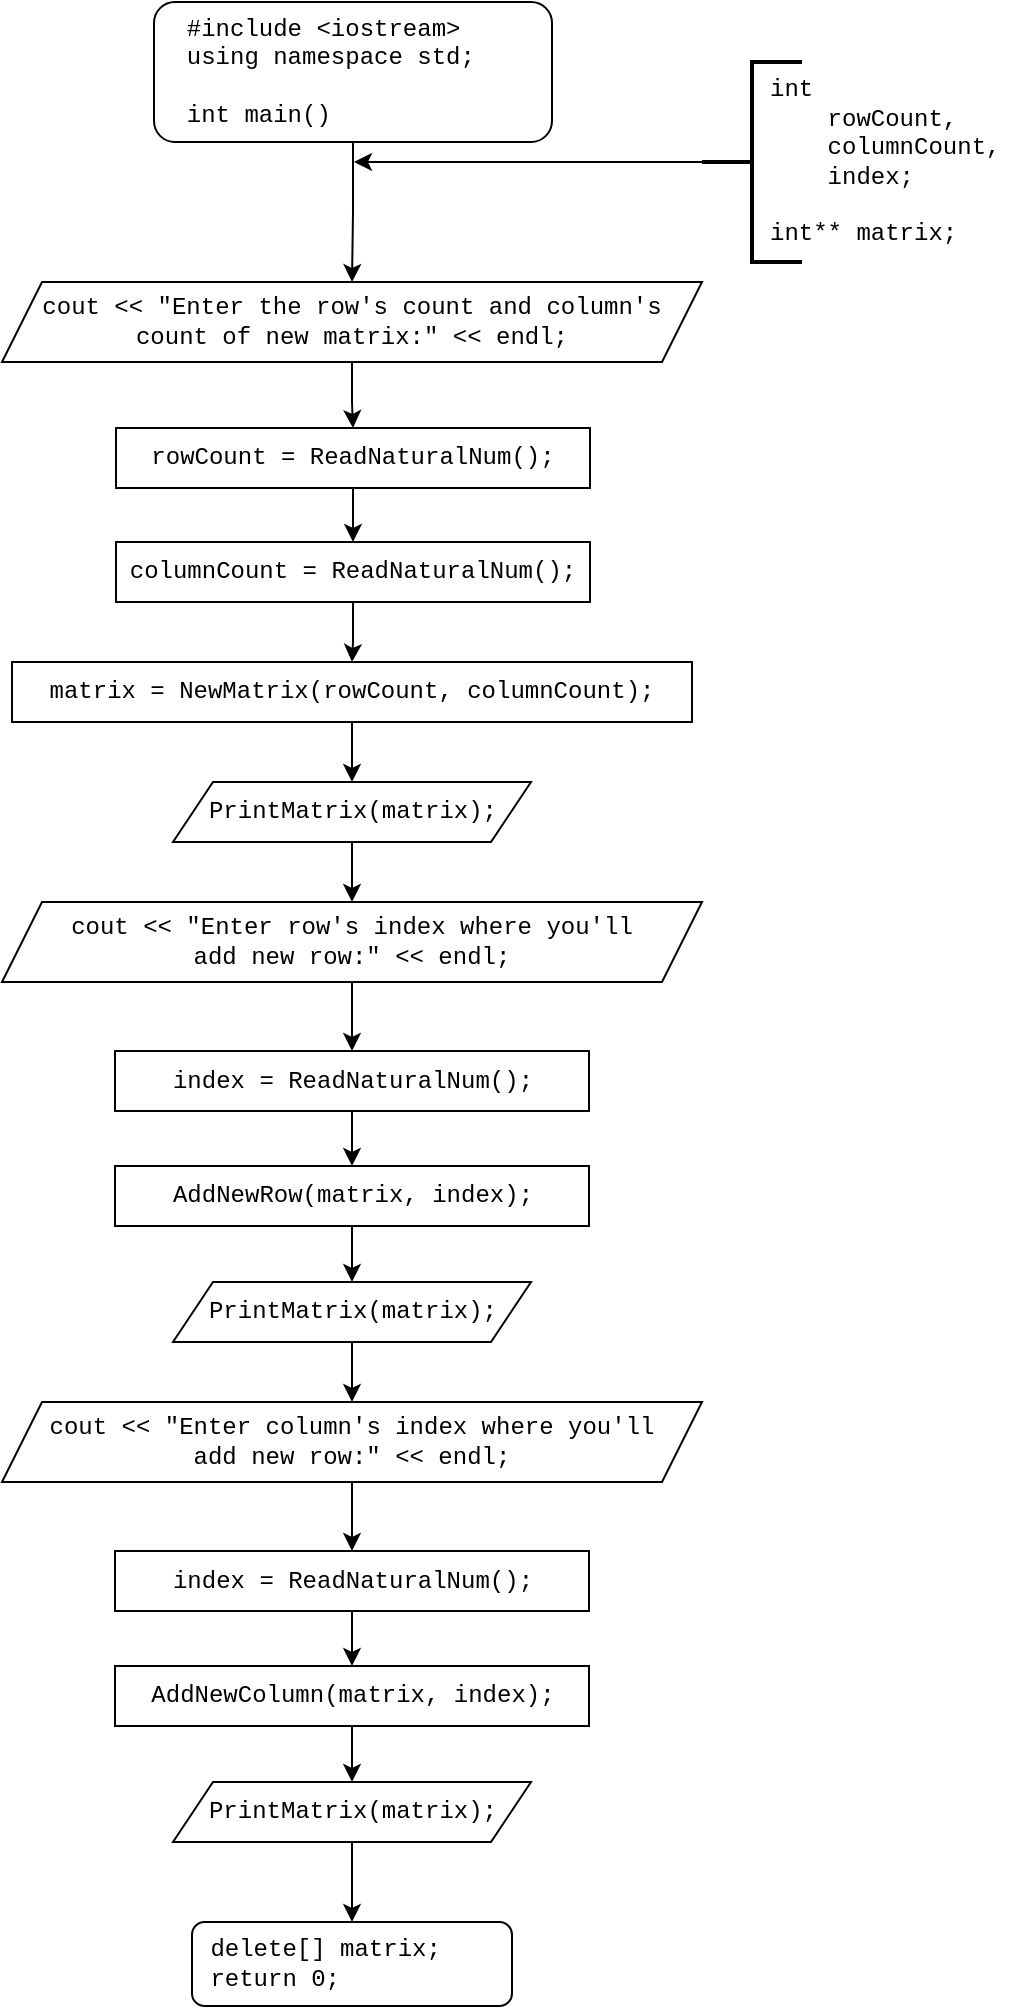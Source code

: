 <mxfile version="14.1.8" type="device"><diagram id="gei8fxE_gcBoxu9i4xNb" name="Страница 1"><mxGraphModel dx="1551" dy="1166" grid="1" gridSize="10" guides="1" tooltips="1" connect="1" arrows="1" fold="1" page="1" pageScale="1" pageWidth="827" pageHeight="1169" math="0" shadow="0"><root><mxCell id="0"/><mxCell id="1" parent="0"/><mxCell id="vdR_5ufFckhUfVUMM-vi-4" style="edgeStyle=orthogonalEdgeStyle;rounded=0;orthogonalLoop=1;jettySize=auto;html=1;entryX=0.5;entryY=0;entryDx=0;entryDy=0;fontFamily=Courier New;" edge="1" parent="1" source="vdR_5ufFckhUfVUMM-vi-1" target="vdR_5ufFckhUfVUMM-vi-3"><mxGeometry relative="1" as="geometry"/></mxCell><mxCell id="vdR_5ufFckhUfVUMM-vi-1" value="&lt;div&gt;&amp;nbsp; #include &amp;lt;iostream&amp;gt;&lt;/div&gt;&lt;div&gt;&amp;nbsp; using namespace std;&lt;/div&gt;&lt;div&gt;&amp;nbsp;&amp;nbsp;&lt;/div&gt;&lt;div&gt;&amp;nbsp; int main()&lt;/div&gt;" style="rounded=1;whiteSpace=wrap;html=1;fontFamily=Courier New;align=left;" vertex="1" parent="1"><mxGeometry x="314" y="30" width="199" height="70" as="geometry"/></mxCell><mxCell id="vdR_5ufFckhUfVUMM-vi-9" style="edgeStyle=orthogonalEdgeStyle;rounded=0;orthogonalLoop=1;jettySize=auto;html=1;entryX=0.5;entryY=0;entryDx=0;entryDy=0;fontFamily=Courier New;" edge="1" parent="1" source="vdR_5ufFckhUfVUMM-vi-3" target="vdR_5ufFckhUfVUMM-vi-8"><mxGeometry relative="1" as="geometry"/></mxCell><mxCell id="vdR_5ufFckhUfVUMM-vi-3" value="cout &amp;lt;&amp;lt; &quot;Enter the row's count and column's count of new matrix:&quot; &amp;lt;&amp;lt; endl;" style="shape=parallelogram;perimeter=parallelogramPerimeter;whiteSpace=wrap;html=1;fixedSize=1;fontFamily=Courier New;align=center;" vertex="1" parent="1"><mxGeometry x="238" y="170" width="350" height="40" as="geometry"/></mxCell><mxCell id="vdR_5ufFckhUfVUMM-vi-6" style="edgeStyle=orthogonalEdgeStyle;rounded=0;orthogonalLoop=1;jettySize=auto;html=1;fontFamily=Courier New;exitX=0;exitY=0.5;exitDx=0;exitDy=0;exitPerimeter=0;" edge="1" parent="1" source="vdR_5ufFckhUfVUMM-vi-5"><mxGeometry relative="1" as="geometry"><mxPoint x="414" y="110" as="targetPoint"/><mxPoint x="582" y="110" as="sourcePoint"/></mxGeometry></mxCell><mxCell id="vdR_5ufFckhUfVUMM-vi-5" value="" style="strokeWidth=2;html=1;shape=mxgraph.flowchart.annotation_2;align=left;labelPosition=right;pointerEvents=1;fontFamily=Courier New;" vertex="1" parent="1"><mxGeometry x="588" y="60" width="50" height="100" as="geometry"/></mxCell><mxCell id="vdR_5ufFckhUfVUMM-vi-7" value="&lt;div&gt;int&amp;nbsp;&lt;/div&gt;&lt;div&gt;&amp;nbsp; &amp;nbsp; rowCount,&lt;/div&gt;&lt;div&gt;&amp;nbsp; &amp;nbsp; columnCount,&lt;/div&gt;&lt;div&gt;&amp;nbsp; &amp;nbsp; index;&lt;/div&gt;&lt;div&gt;&lt;br&gt;&lt;/div&gt;&lt;div&gt;int** matrix;&lt;/div&gt;" style="text;html=1;strokeColor=none;fillColor=none;align=left;verticalAlign=middle;whiteSpace=wrap;rounded=0;fontFamily=Courier New;" vertex="1" parent="1"><mxGeometry x="620" y="65" width="130" height="90" as="geometry"/></mxCell><mxCell id="vdR_5ufFckhUfVUMM-vi-14" style="edgeStyle=orthogonalEdgeStyle;rounded=0;orthogonalLoop=1;jettySize=auto;html=1;entryX=0.5;entryY=0;entryDx=0;entryDy=0;fontFamily=Courier New;" edge="1" parent="1" source="vdR_5ufFckhUfVUMM-vi-8" target="vdR_5ufFckhUfVUMM-vi-13"><mxGeometry relative="1" as="geometry"/></mxCell><mxCell id="vdR_5ufFckhUfVUMM-vi-8" value="rowCount = ReadNaturalNum();" style="rounded=0;whiteSpace=wrap;html=1;fontFamily=Courier New;align=center;" vertex="1" parent="1"><mxGeometry x="295" y="243" width="237" height="30" as="geometry"/></mxCell><mxCell id="vdR_5ufFckhUfVUMM-vi-16" style="edgeStyle=orthogonalEdgeStyle;rounded=0;orthogonalLoop=1;jettySize=auto;html=1;entryX=0.5;entryY=0;entryDx=0;entryDy=0;fontFamily=Courier New;" edge="1" parent="1" source="vdR_5ufFckhUfVUMM-vi-13" target="vdR_5ufFckhUfVUMM-vi-15"><mxGeometry relative="1" as="geometry"/></mxCell><mxCell id="vdR_5ufFckhUfVUMM-vi-13" value="columnCount = ReadNaturalNum();" style="rounded=0;whiteSpace=wrap;html=1;fontFamily=Courier New;align=center;" vertex="1" parent="1"><mxGeometry x="295" y="300" width="237" height="30" as="geometry"/></mxCell><mxCell id="vdR_5ufFckhUfVUMM-vi-18" style="edgeStyle=orthogonalEdgeStyle;rounded=0;orthogonalLoop=1;jettySize=auto;html=1;fontFamily=Courier New;" edge="1" parent="1" source="vdR_5ufFckhUfVUMM-vi-15" target="vdR_5ufFckhUfVUMM-vi-17"><mxGeometry relative="1" as="geometry"/></mxCell><mxCell id="vdR_5ufFckhUfVUMM-vi-15" value="matrix = NewMatrix(rowCount, columnCount);" style="rounded=0;whiteSpace=wrap;html=1;fontFamily=Courier New;align=center;" vertex="1" parent="1"><mxGeometry x="243" y="360" width="340" height="30" as="geometry"/></mxCell><mxCell id="vdR_5ufFckhUfVUMM-vi-20" style="edgeStyle=orthogonalEdgeStyle;rounded=0;orthogonalLoop=1;jettySize=auto;html=1;fontFamily=Courier New;" edge="1" parent="1" source="vdR_5ufFckhUfVUMM-vi-17" target="vdR_5ufFckhUfVUMM-vi-19"><mxGeometry relative="1" as="geometry"/></mxCell><mxCell id="vdR_5ufFckhUfVUMM-vi-17" value="PrintMatrix(matrix);" style="shape=parallelogram;perimeter=parallelogramPerimeter;whiteSpace=wrap;html=1;fixedSize=1;fontFamily=Courier New;align=center;" vertex="1" parent="1"><mxGeometry x="323.5" y="420" width="179" height="30" as="geometry"/></mxCell><mxCell id="vdR_5ufFckhUfVUMM-vi-22" style="edgeStyle=orthogonalEdgeStyle;rounded=0;orthogonalLoop=1;jettySize=auto;html=1;fontFamily=Courier New;" edge="1" parent="1" source="vdR_5ufFckhUfVUMM-vi-19" target="vdR_5ufFckhUfVUMM-vi-21"><mxGeometry relative="1" as="geometry"/></mxCell><mxCell id="vdR_5ufFckhUfVUMM-vi-19" value="cout &amp;lt;&amp;lt; &quot;Enter row's index where you'll &lt;br&gt;add new row:&quot; &amp;lt;&amp;lt; endl;" style="shape=parallelogram;perimeter=parallelogramPerimeter;whiteSpace=wrap;html=1;fixedSize=1;fontFamily=Courier New;align=center;" vertex="1" parent="1"><mxGeometry x="238" y="480" width="350" height="40" as="geometry"/></mxCell><mxCell id="vdR_5ufFckhUfVUMM-vi-24" style="edgeStyle=orthogonalEdgeStyle;rounded=0;orthogonalLoop=1;jettySize=auto;html=1;fontFamily=Courier New;" edge="1" parent="1" source="vdR_5ufFckhUfVUMM-vi-21" target="vdR_5ufFckhUfVUMM-vi-23"><mxGeometry relative="1" as="geometry"/></mxCell><mxCell id="vdR_5ufFckhUfVUMM-vi-21" value="index = ReadNaturalNum();" style="rounded=0;whiteSpace=wrap;html=1;fontFamily=Courier New;align=center;" vertex="1" parent="1"><mxGeometry x="294.5" y="554.5" width="237" height="30" as="geometry"/></mxCell><mxCell id="vdR_5ufFckhUfVUMM-vi-26" style="edgeStyle=orthogonalEdgeStyle;rounded=0;orthogonalLoop=1;jettySize=auto;html=1;entryX=0.5;entryY=0;entryDx=0;entryDy=0;fontFamily=Courier New;" edge="1" parent="1" source="vdR_5ufFckhUfVUMM-vi-23" target="vdR_5ufFckhUfVUMM-vi-25"><mxGeometry relative="1" as="geometry"/></mxCell><mxCell id="vdR_5ufFckhUfVUMM-vi-23" value="AddNewRow(matrix, index);" style="rounded=0;whiteSpace=wrap;html=1;fontFamily=Courier New;align=center;" vertex="1" parent="1"><mxGeometry x="294.5" y="612" width="237" height="30" as="geometry"/></mxCell><mxCell id="vdR_5ufFckhUfVUMM-vi-34" style="edgeStyle=orthogonalEdgeStyle;rounded=0;orthogonalLoop=1;jettySize=auto;html=1;entryX=0.5;entryY=0;entryDx=0;entryDy=0;fontFamily=Courier New;" edge="1" parent="1" source="vdR_5ufFckhUfVUMM-vi-25" target="vdR_5ufFckhUfVUMM-vi-28"><mxGeometry relative="1" as="geometry"/></mxCell><mxCell id="vdR_5ufFckhUfVUMM-vi-25" value="PrintMatrix(matrix);" style="shape=parallelogram;perimeter=parallelogramPerimeter;whiteSpace=wrap;html=1;fixedSize=1;fontFamily=Courier New;align=center;" vertex="1" parent="1"><mxGeometry x="323.5" y="670" width="179" height="30" as="geometry"/></mxCell><mxCell id="vdR_5ufFckhUfVUMM-vi-27" style="edgeStyle=orthogonalEdgeStyle;rounded=0;orthogonalLoop=1;jettySize=auto;html=1;fontFamily=Courier New;" edge="1" parent="1" source="vdR_5ufFckhUfVUMM-vi-28" target="vdR_5ufFckhUfVUMM-vi-30"><mxGeometry relative="1" as="geometry"/></mxCell><mxCell id="vdR_5ufFckhUfVUMM-vi-28" value="cout &amp;lt;&amp;lt; &quot;Enter column's index where you'll &lt;br&gt;add new row:&quot; &amp;lt;&amp;lt; endl;" style="shape=parallelogram;perimeter=parallelogramPerimeter;whiteSpace=wrap;html=1;fixedSize=1;fontFamily=Courier New;align=center;" vertex="1" parent="1"><mxGeometry x="238" y="730" width="350" height="40" as="geometry"/></mxCell><mxCell id="vdR_5ufFckhUfVUMM-vi-29" style="edgeStyle=orthogonalEdgeStyle;rounded=0;orthogonalLoop=1;jettySize=auto;html=1;fontFamily=Courier New;" edge="1" parent="1" source="vdR_5ufFckhUfVUMM-vi-30" target="vdR_5ufFckhUfVUMM-vi-32"><mxGeometry relative="1" as="geometry"/></mxCell><mxCell id="vdR_5ufFckhUfVUMM-vi-30" value="index = ReadNaturalNum();" style="rounded=0;whiteSpace=wrap;html=1;fontFamily=Courier New;align=center;" vertex="1" parent="1"><mxGeometry x="294.5" y="804.5" width="237" height="30" as="geometry"/></mxCell><mxCell id="vdR_5ufFckhUfVUMM-vi-31" style="edgeStyle=orthogonalEdgeStyle;rounded=0;orthogonalLoop=1;jettySize=auto;html=1;entryX=0.5;entryY=0;entryDx=0;entryDy=0;fontFamily=Courier New;" edge="1" parent="1" source="vdR_5ufFckhUfVUMM-vi-32" target="vdR_5ufFckhUfVUMM-vi-33"><mxGeometry relative="1" as="geometry"/></mxCell><mxCell id="vdR_5ufFckhUfVUMM-vi-32" value="AddNewColumn(matrix, index);" style="rounded=0;whiteSpace=wrap;html=1;fontFamily=Courier New;align=center;" vertex="1" parent="1"><mxGeometry x="294.5" y="862" width="237" height="30" as="geometry"/></mxCell><mxCell id="vdR_5ufFckhUfVUMM-vi-36" style="edgeStyle=orthogonalEdgeStyle;rounded=0;orthogonalLoop=1;jettySize=auto;html=1;entryX=0.5;entryY=0;entryDx=0;entryDy=0;fontFamily=Courier New;" edge="1" parent="1" source="vdR_5ufFckhUfVUMM-vi-33" target="vdR_5ufFckhUfVUMM-vi-35"><mxGeometry relative="1" as="geometry"/></mxCell><mxCell id="vdR_5ufFckhUfVUMM-vi-33" value="PrintMatrix(matrix);" style="shape=parallelogram;perimeter=parallelogramPerimeter;whiteSpace=wrap;html=1;fixedSize=1;fontFamily=Courier New;align=center;" vertex="1" parent="1"><mxGeometry x="323.5" y="920" width="179" height="30" as="geometry"/></mxCell><mxCell id="vdR_5ufFckhUfVUMM-vi-35" value="&lt;div&gt;&amp;nbsp;delete[] matrix;&lt;/div&gt;&lt;div&gt;&amp;nbsp;return 0;&lt;/div&gt;" style="rounded=1;whiteSpace=wrap;html=1;fontFamily=Courier New;align=left;" vertex="1" parent="1"><mxGeometry x="333" y="990" width="160" height="42" as="geometry"/></mxCell></root></mxGraphModel></diagram></mxfile>
